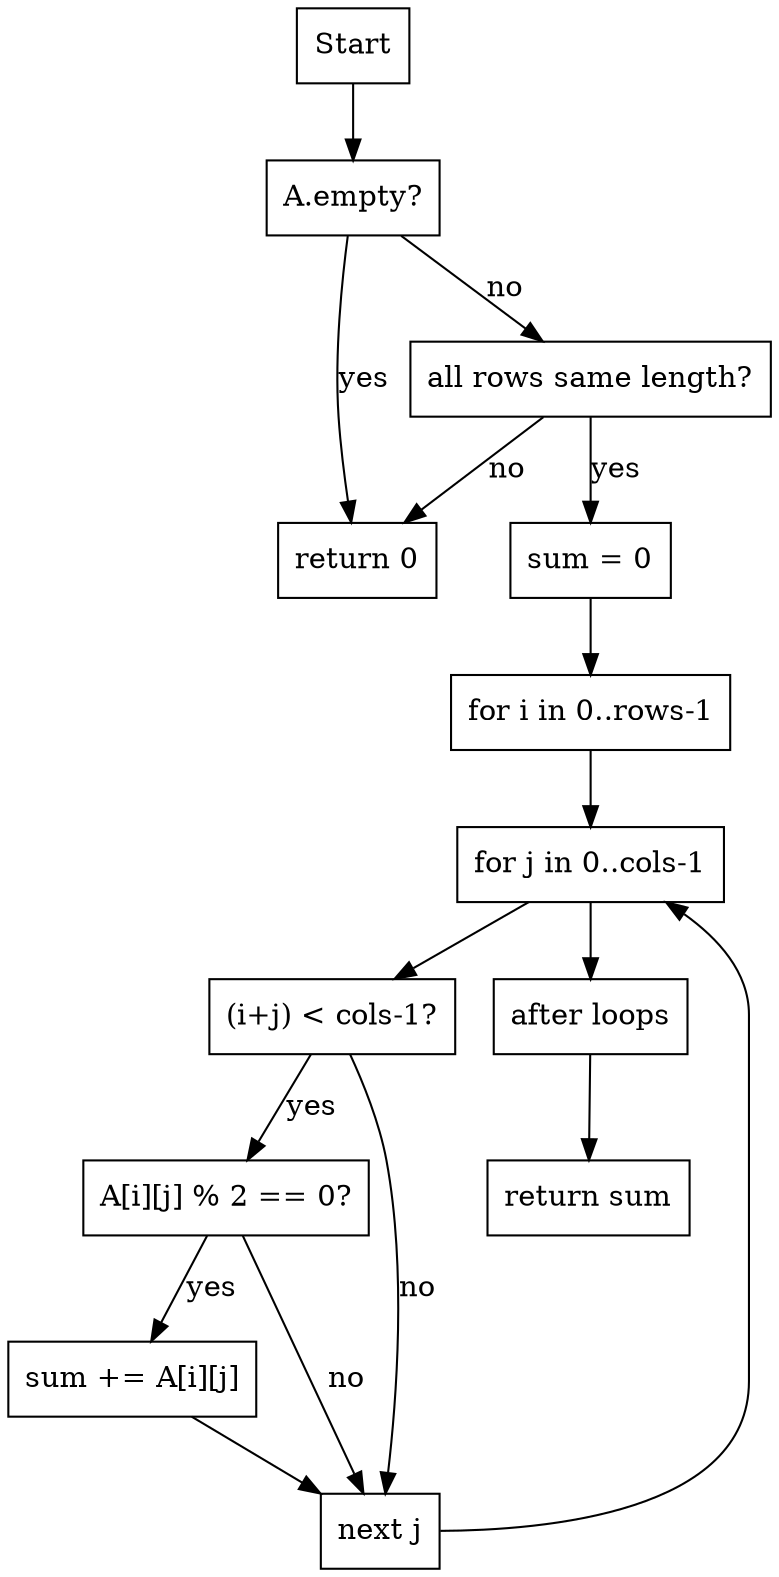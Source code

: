 digraph SumEvenAboveSec {
  node [shape=box];

  Start      [label="Start"];
  CheckEmpty [label="A.empty?"];
  Return0    [label="return 0"];
  CheckRect  [label="all rows same length?"];
  LoopInit   [label="sum = 0"];
  ForI       [label="for i in 0..rows-1"];
  ForJ       [label="for j in 0..cols-1"];
  CheckAbove [label="(i+j) < cols-1?"];
  CheckEven  [label="A[i][j] % 2 == 0?"];
  Add        [label="sum += A[i][j]"];
  ContinueJ  [label="next j"];
  AfterLoops [label="after loops"];
  ReturnSum  [label="return sum"];

  Start -> CheckEmpty;
  CheckEmpty -> Return0 [label="yes"];
  CheckEmpty -> CheckRect [label="no"];
  CheckRect -> Return0 [label="no"];
  CheckRect -> LoopInit [label="yes"];
  LoopInit -> ForI;
  ForI -> ForJ;
  ForJ -> CheckAbove;
  CheckAbove -> CheckEven [label="yes"];
  CheckAbove -> ContinueJ [label="no"];
  CheckEven -> Add [label="yes"];
  CheckEven -> ContinueJ [label="no"];
  Add -> ContinueJ;
  ContinueJ -> ForJ;
  ForJ -> AfterLoops;
  AfterLoops -> ReturnSum;
}
